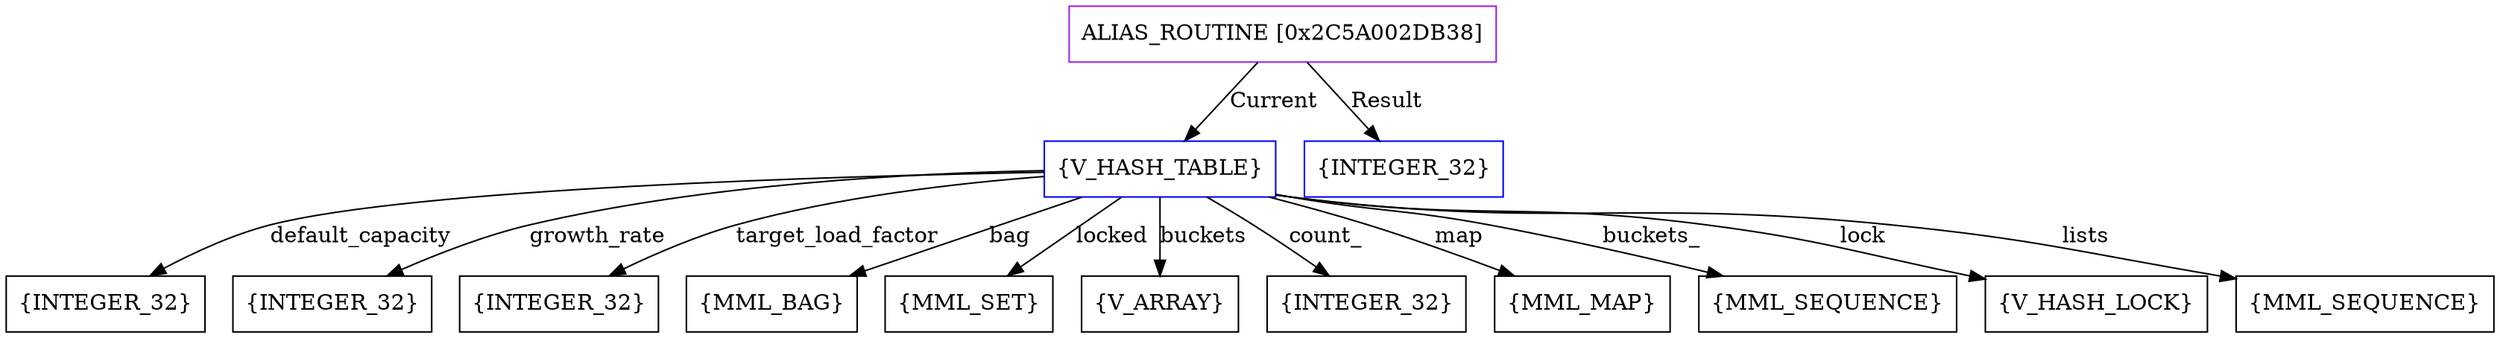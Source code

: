 digraph g {
	node [shape=box]
	b1[color=purple label=<ALIAS_ROUTINE [0x2C5A002DB38]>]
	b2[color=blue label=<{V_HASH_TABLE}>]
	b3[label=<{INTEGER_32}>]
	b4[label=<{INTEGER_32}>]
	b5[label=<{INTEGER_32}>]
	b6[label=<{MML_BAG}>]
	b7[label=<{MML_SET}>]
	b8[label=<{V_ARRAY}>]
	b9[label=<{INTEGER_32}>]
	b10[label=<{MML_MAP}>]
	b11[label=<{MML_SEQUENCE}>]
	b12[label=<{V_HASH_LOCK}>]
	b13[label=<{MML_SEQUENCE}>]
	b14[color=blue label=<{INTEGER_32}>]
	b1->b2[label=<Current>]
	b2->b3[label=<default_capacity>]
	b2->b4[label=<growth_rate>]
	b2->b5[label=<target_load_factor>]
	b2->b6[label=<bag>]
	b2->b7[label=<locked>]
	b2->b8[label=<buckets>]
	b2->b9[label=<count_>]
	b2->b10[label=<map>]
	b2->b11[label=<buckets_>]
	b2->b12[label=<lock>]
	b2->b13[label=<lists>]
	b1->b14[label=<Result>]
}
